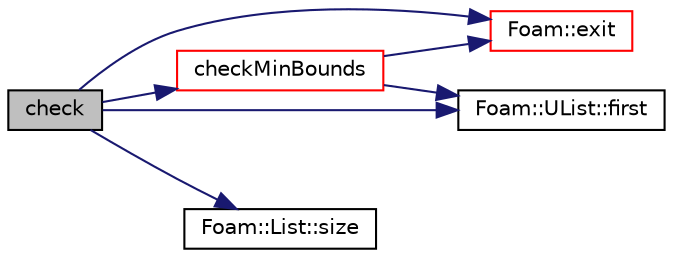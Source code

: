 digraph "check"
{
  bgcolor="transparent";
  edge [fontname="Helvetica",fontsize="10",labelfontname="Helvetica",labelfontsize="10"];
  node [fontname="Helvetica",fontsize="10",shape=record];
  rankdir="LR";
  Node1627 [label="check",height=0.2,width=0.4,color="black", fillcolor="grey75", style="filled", fontcolor="black"];
  Node1627 -> Node1628 [color="midnightblue",fontsize="10",style="solid",fontname="Helvetica"];
  Node1628 [label="checkMinBounds",height=0.2,width=0.4,color="red",URL="$a28833.html#a2f0b039a9be7e07b90bfb1588d15a35e",tooltip="Check minimum table bounds. "];
  Node1628 -> Node1629 [color="midnightblue",fontsize="10",style="solid",fontname="Helvetica"];
  Node1629 [label="Foam::exit",height=0.2,width=0.4,color="red",URL="$a21851.html#a06ca7250d8e89caf05243ec094843642"];
  Node1628 -> Node1678 [color="midnightblue",fontsize="10",style="solid",fontname="Helvetica"];
  Node1678 [label="Foam::UList::first",height=0.2,width=0.4,color="black",URL="$a26837.html#a1c9828bc3de9502754d944c95a2ce0d9",tooltip="Return the first element of the list. "];
  Node1627 -> Node1629 [color="midnightblue",fontsize="10",style="solid",fontname="Helvetica"];
  Node1627 -> Node1678 [color="midnightblue",fontsize="10",style="solid",fontname="Helvetica"];
  Node1627 -> Node1681 [color="midnightblue",fontsize="10",style="solid",fontname="Helvetica"];
  Node1681 [label="Foam::List::size",height=0.2,width=0.4,color="black",URL="$a26833.html#a8a5f6fa29bd4b500caf186f60245b384",tooltip="Override size to be inconsistent with allocated storage. "];
}
